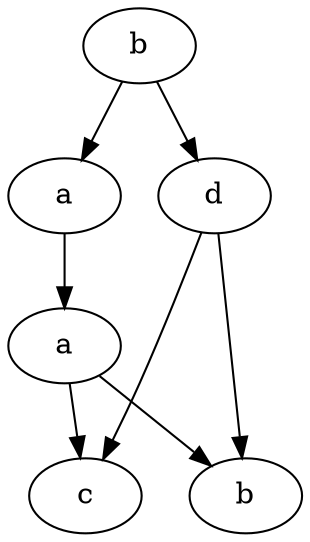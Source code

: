 digraph G {
	3 -> 4
	3 -> 5
	2 -> 4
	2 -> 5
	1 -> 2
	0 -> 1
	0 -> 3

	0 [label="b"]
	1 [label="a"]
	2 [label="a"]
	3 [label="d"]
	4 [label="c"]
	5 [label="b"]
}